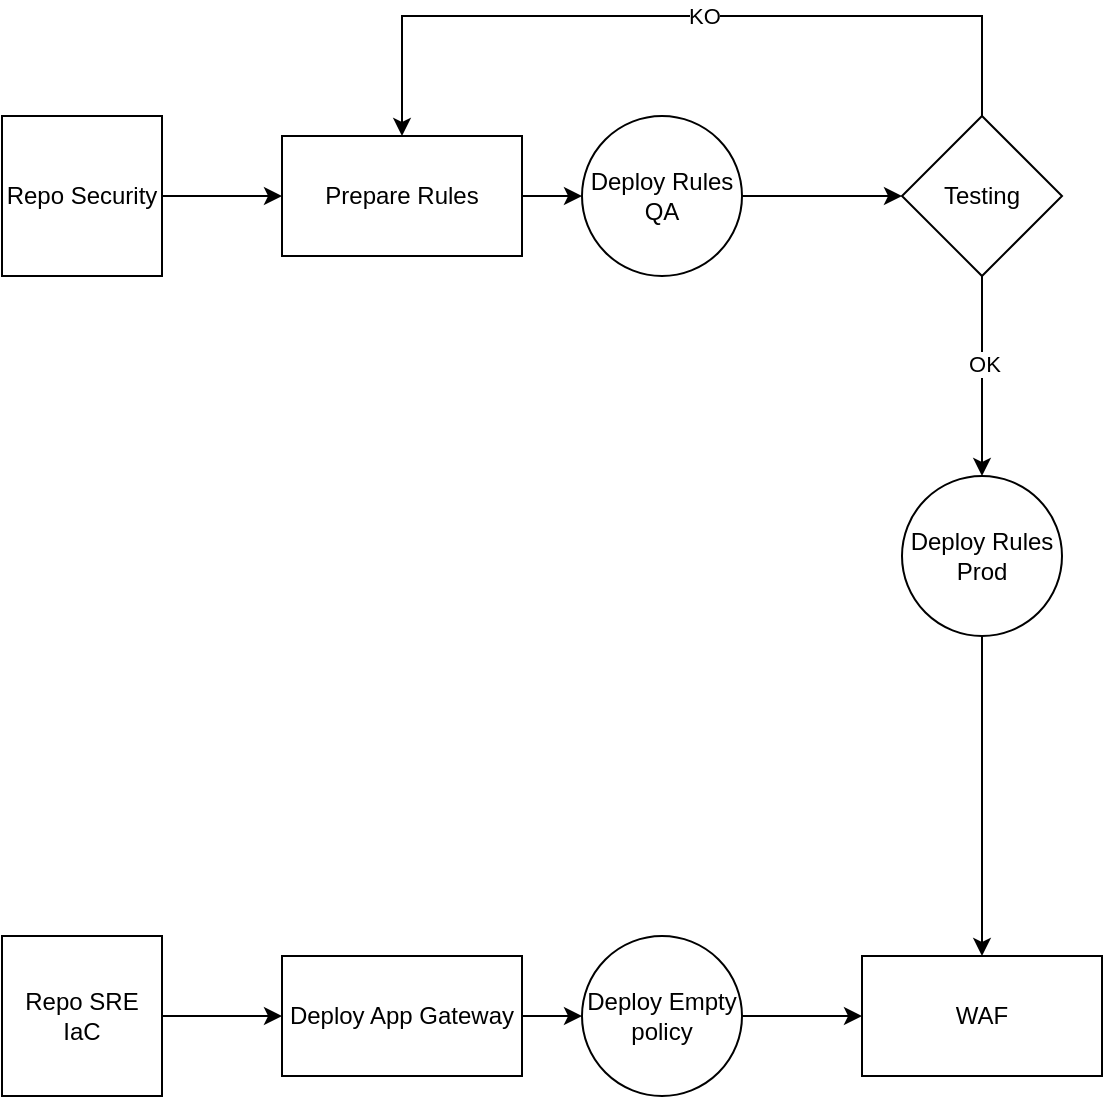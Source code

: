<mxfile version="24.8.2">
  <diagram name="Page-1" id="z2R23yF2_xAr9wj44NXU">
    <mxGraphModel dx="1418" dy="778" grid="1" gridSize="10" guides="1" tooltips="1" connect="1" arrows="1" fold="1" page="1" pageScale="1" pageWidth="850" pageHeight="1100" math="0" shadow="0">
      <root>
        <mxCell id="0" />
        <mxCell id="1" parent="0" />
        <mxCell id="PIZpP7njdXqK2jsh0bPQ-8" value="" style="edgeStyle=orthogonalEdgeStyle;rounded=0;orthogonalLoop=1;jettySize=auto;html=1;" parent="1" source="PIZpP7njdXqK2jsh0bPQ-1" target="PIZpP7njdXqK2jsh0bPQ-7" edge="1">
          <mxGeometry relative="1" as="geometry" />
        </mxCell>
        <mxCell id="PIZpP7njdXqK2jsh0bPQ-1" value="Repo Security" style="whiteSpace=wrap;html=1;aspect=fixed;" parent="1" vertex="1">
          <mxGeometry x="120" y="130" width="80" height="80" as="geometry" />
        </mxCell>
        <mxCell id="PIZpP7njdXqK2jsh0bPQ-4" value="" style="edgeStyle=orthogonalEdgeStyle;rounded=0;orthogonalLoop=1;jettySize=auto;html=1;" parent="1" source="PIZpP7njdXqK2jsh0bPQ-2" target="PIZpP7njdXqK2jsh0bPQ-3" edge="1">
          <mxGeometry relative="1" as="geometry" />
        </mxCell>
        <mxCell id="PIZpP7njdXqK2jsh0bPQ-2" value="Repo SRE&lt;br&gt;IaC" style="whiteSpace=wrap;html=1;aspect=fixed;" parent="1" vertex="1">
          <mxGeometry x="120" y="540" width="80" height="80" as="geometry" />
        </mxCell>
        <mxCell id="PIZpP7njdXqK2jsh0bPQ-6" value="" style="edgeStyle=orthogonalEdgeStyle;rounded=0;orthogonalLoop=1;jettySize=auto;html=1;" parent="1" source="PIZpP7njdXqK2jsh0bPQ-3" target="PIZpP7njdXqK2jsh0bPQ-5" edge="1">
          <mxGeometry relative="1" as="geometry" />
        </mxCell>
        <mxCell id="PIZpP7njdXqK2jsh0bPQ-3" value="Deploy App Gateway" style="whiteSpace=wrap;html=1;" parent="1" vertex="1">
          <mxGeometry x="260" y="550" width="120" height="60" as="geometry" />
        </mxCell>
        <mxCell id="PIZpP7njdXqK2jsh0bPQ-27" value="" style="edgeStyle=orthogonalEdgeStyle;rounded=0;orthogonalLoop=1;jettySize=auto;html=1;" parent="1" source="PIZpP7njdXqK2jsh0bPQ-5" target="PIZpP7njdXqK2jsh0bPQ-26" edge="1">
          <mxGeometry relative="1" as="geometry" />
        </mxCell>
        <mxCell id="PIZpP7njdXqK2jsh0bPQ-5" value="Deploy Empty policy" style="ellipse;whiteSpace=wrap;html=1;" parent="1" vertex="1">
          <mxGeometry x="410" y="540" width="80" height="80" as="geometry" />
        </mxCell>
        <mxCell id="PIZpP7njdXqK2jsh0bPQ-10" value="" style="edgeStyle=orthogonalEdgeStyle;rounded=0;orthogonalLoop=1;jettySize=auto;html=1;" parent="1" source="PIZpP7njdXqK2jsh0bPQ-7" target="PIZpP7njdXqK2jsh0bPQ-9" edge="1">
          <mxGeometry relative="1" as="geometry" />
        </mxCell>
        <mxCell id="PIZpP7njdXqK2jsh0bPQ-7" value="Prepare Rules" style="whiteSpace=wrap;html=1;" parent="1" vertex="1">
          <mxGeometry x="260" y="140" width="120" height="60" as="geometry" />
        </mxCell>
        <mxCell id="PIZpP7njdXqK2jsh0bPQ-12" value="" style="edgeStyle=orthogonalEdgeStyle;rounded=0;orthogonalLoop=1;jettySize=auto;html=1;" parent="1" source="PIZpP7njdXqK2jsh0bPQ-9" target="PIZpP7njdXqK2jsh0bPQ-11" edge="1">
          <mxGeometry relative="1" as="geometry" />
        </mxCell>
        <mxCell id="PIZpP7njdXqK2jsh0bPQ-9" value="Deploy Rules QA" style="ellipse;whiteSpace=wrap;html=1;" parent="1" vertex="1">
          <mxGeometry x="410" y="130" width="80" height="80" as="geometry" />
        </mxCell>
        <mxCell id="PIZpP7njdXqK2jsh0bPQ-16" style="edgeStyle=orthogonalEdgeStyle;rounded=0;orthogonalLoop=1;jettySize=auto;html=1;entryX=0.5;entryY=0;entryDx=0;entryDy=0;" parent="1" source="PIZpP7njdXqK2jsh0bPQ-11" target="PIZpP7njdXqK2jsh0bPQ-7" edge="1">
          <mxGeometry relative="1" as="geometry">
            <Array as="points">
              <mxPoint x="610" y="80" />
              <mxPoint x="320" y="80" />
            </Array>
          </mxGeometry>
        </mxCell>
        <mxCell id="PIZpP7njdXqK2jsh0bPQ-17" value="KO" style="edgeLabel;html=1;align=center;verticalAlign=middle;resizable=0;points=[];" parent="PIZpP7njdXqK2jsh0bPQ-16" vertex="1" connectable="0">
          <mxGeometry x="-0.055" relative="1" as="geometry">
            <mxPoint as="offset" />
          </mxGeometry>
        </mxCell>
        <mxCell id="PIZpP7njdXqK2jsh0bPQ-23" style="edgeStyle=orthogonalEdgeStyle;rounded=0;orthogonalLoop=1;jettySize=auto;html=1;entryX=0.5;entryY=0;entryDx=0;entryDy=0;" parent="1" source="PIZpP7njdXqK2jsh0bPQ-11" target="PIZpP7njdXqK2jsh0bPQ-22" edge="1">
          <mxGeometry relative="1" as="geometry" />
        </mxCell>
        <mxCell id="PIZpP7njdXqK2jsh0bPQ-25" value="OK" style="edgeLabel;html=1;align=center;verticalAlign=middle;resizable=0;points=[];" parent="PIZpP7njdXqK2jsh0bPQ-23" vertex="1" connectable="0">
          <mxGeometry x="-0.12" y="1" relative="1" as="geometry">
            <mxPoint as="offset" />
          </mxGeometry>
        </mxCell>
        <mxCell id="PIZpP7njdXqK2jsh0bPQ-11" value="Testing" style="rhombus;whiteSpace=wrap;html=1;" parent="1" vertex="1">
          <mxGeometry x="570" y="130" width="80" height="80" as="geometry" />
        </mxCell>
        <mxCell id="PIZpP7njdXqK2jsh0bPQ-28" style="edgeStyle=orthogonalEdgeStyle;rounded=0;orthogonalLoop=1;jettySize=auto;html=1;entryX=0.5;entryY=0;entryDx=0;entryDy=0;" parent="1" source="PIZpP7njdXqK2jsh0bPQ-22" target="PIZpP7njdXqK2jsh0bPQ-26" edge="1">
          <mxGeometry relative="1" as="geometry" />
        </mxCell>
        <mxCell id="PIZpP7njdXqK2jsh0bPQ-22" value="Deploy Rules Prod" style="ellipse;whiteSpace=wrap;html=1;" parent="1" vertex="1">
          <mxGeometry x="570" y="310" width="80" height="80" as="geometry" />
        </mxCell>
        <mxCell id="PIZpP7njdXqK2jsh0bPQ-26" value="WAF" style="whiteSpace=wrap;html=1;" parent="1" vertex="1">
          <mxGeometry x="550" y="550" width="120" height="60" as="geometry" />
        </mxCell>
      </root>
    </mxGraphModel>
  </diagram>
</mxfile>
